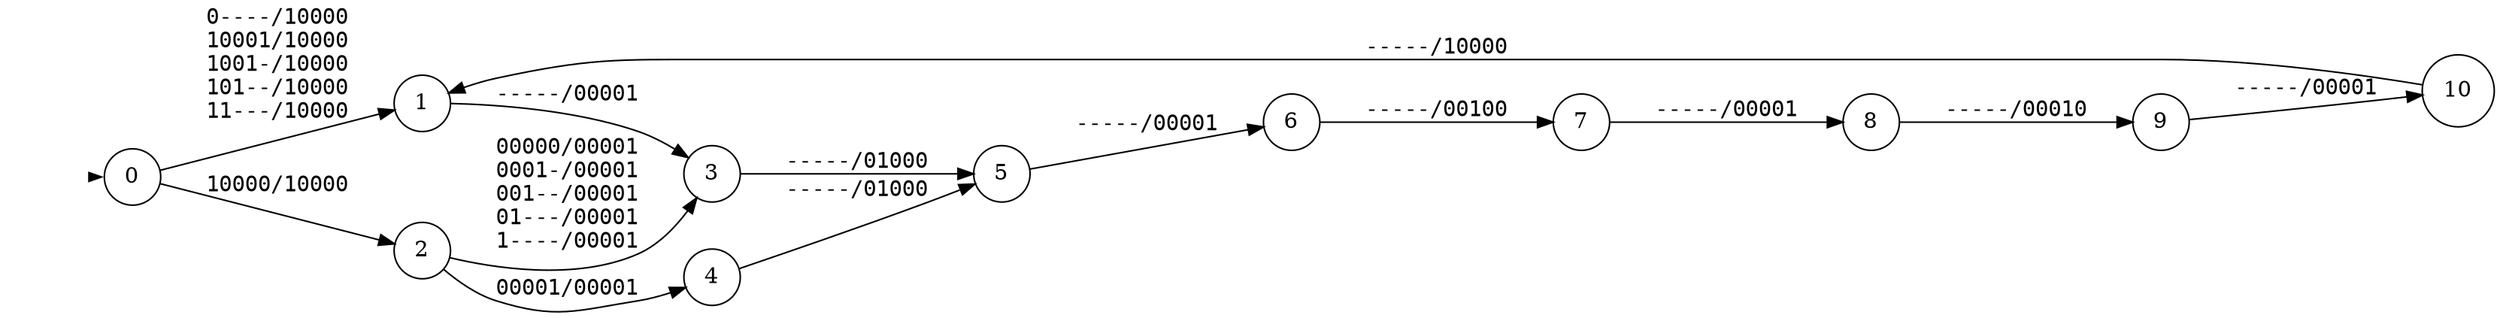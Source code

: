 digraph""{graph[rankdir=LR,ranksep=0.8,nodesep=0.2];node[shape=circle];edge[fontname=mono];init[shape=point,style=invis];0[label="0"];1[label="1"];2[label="2"];3[label="3"];4[label="4"];5[label="5"];6[label="6"];7[label="7"];8[label="8"];9[label="9"];10[label="10"];init->0[penwidth=0,tooltip="initialstate"];0->1[label="0----/10000\l10001/10000\l1001-/10000\l101--/10000\l11---/10000\l",labeltooltip="&#172;r1/s1&#8743;&#172;s2&#8743;&#172;s3&#8743;&#172;s4&#8743;&#172;s5&#10;r1&#8743;&#172;r2&#8743;&#172;r3&#8743;&#172;r4&#8743;r5/s1&#8743;&#172;s2&#8743;&#172;s3&#8743;&#172;s4&#8743;&#172;s5&#10;r1&#8743;&#172;r2&#8743;&#172;r3&#8743;r4/s1&#8743;&#172;s2&#8743;&#172;s3&#8743;&#172;s4&#8743;&#172;s5&#10;r1&#8743;&#172;r2&#8743;r3/s1&#8743;&#172;s2&#8743;&#172;s3&#8743;&#172;s4&#8743;&#172;s5&#10;r1&#8743;r2/s1&#8743;&#172;s2&#8743;&#172;s3&#8743;&#172;s4&#8743;&#172;s5&#10;"];0->2[label="10000/10000\l",labeltooltip="r1&#8743;&#172;r2&#8743;&#172;r3&#8743;&#172;r4&#8743;&#172;r5/s1&#8743;&#172;s2&#8743;&#172;s3&#8743;&#172;s4&#8743;&#172;s5&#10;"];1->3[label="-----/00001\l",labeltooltip="&#8868;/&#172;s1&#8743;&#172;s2&#8743;&#172;s3&#8743;&#172;s4&#8743;s5&#10;"];2->3[label="00000/00001\l0001-/00001\l001--/00001\l01---/00001\l1----/00001\l",labeltooltip="&#172;r1&#8743;&#172;r2&#8743;&#172;r3&#8743;&#172;r4&#8743;&#172;r5/&#172;s1&#8743;&#172;s2&#8743;&#172;s3&#8743;&#172;s4&#8743;s5&#10;&#172;r1&#8743;&#172;r2&#8743;&#172;r3&#8743;r4/&#172;s1&#8743;&#172;s2&#8743;&#172;s3&#8743;&#172;s4&#8743;s5&#10;&#172;r1&#8743;&#172;r2&#8743;r3/&#172;s1&#8743;&#172;s2&#8743;&#172;s3&#8743;&#172;s4&#8743;s5&#10;&#172;r1&#8743;r2/&#172;s1&#8743;&#172;s2&#8743;&#172;s3&#8743;&#172;s4&#8743;s5&#10;r1/&#172;s1&#8743;&#172;s2&#8743;&#172;s3&#8743;&#172;s4&#8743;s5&#10;"];2->4[label="00001/00001\l",labeltooltip="&#172;r1&#8743;&#172;r2&#8743;&#172;r3&#8743;&#172;r4&#8743;r5/&#172;s1&#8743;&#172;s2&#8743;&#172;s3&#8743;&#172;s4&#8743;s5&#10;"];3->5[label="-----/01000\l",labeltooltip="&#8868;/&#172;s1&#8743;s2&#8743;&#172;s3&#8743;&#172;s4&#8743;&#172;s5&#10;"];4->5[label="-----/01000\l",labeltooltip="&#8868;/&#172;s1&#8743;s2&#8743;&#172;s3&#8743;&#172;s4&#8743;&#172;s5&#10;"];5->6[label="-----/00001\l",labeltooltip="&#8868;/&#172;s1&#8743;&#172;s2&#8743;&#172;s3&#8743;&#172;s4&#8743;s5&#10;"];6->7[label="-----/00100\l",labeltooltip="&#8868;/&#172;s1&#8743;&#172;s2&#8743;s3&#8743;&#172;s4&#8743;&#172;s5&#10;"];7->8[label="-----/00001\l",labeltooltip="&#8868;/&#172;s1&#8743;&#172;s2&#8743;&#172;s3&#8743;&#172;s4&#8743;s5&#10;"];8->9[label="-----/00010\l",labeltooltip="&#8868;/&#172;s1&#8743;&#172;s2&#8743;&#172;s3&#8743;s4&#8743;&#172;s5&#10;"];9->10[label="-----/00001\l",labeltooltip="&#8868;/&#172;s1&#8743;&#172;s2&#8743;&#172;s3&#8743;&#172;s4&#8743;s5&#10;"];10->1[label="-----/10000\l",labeltooltip="&#8868;/s1&#8743;&#172;s2&#8743;&#172;s3&#8743;&#172;s4&#8743;&#172;s5&#10;"];}